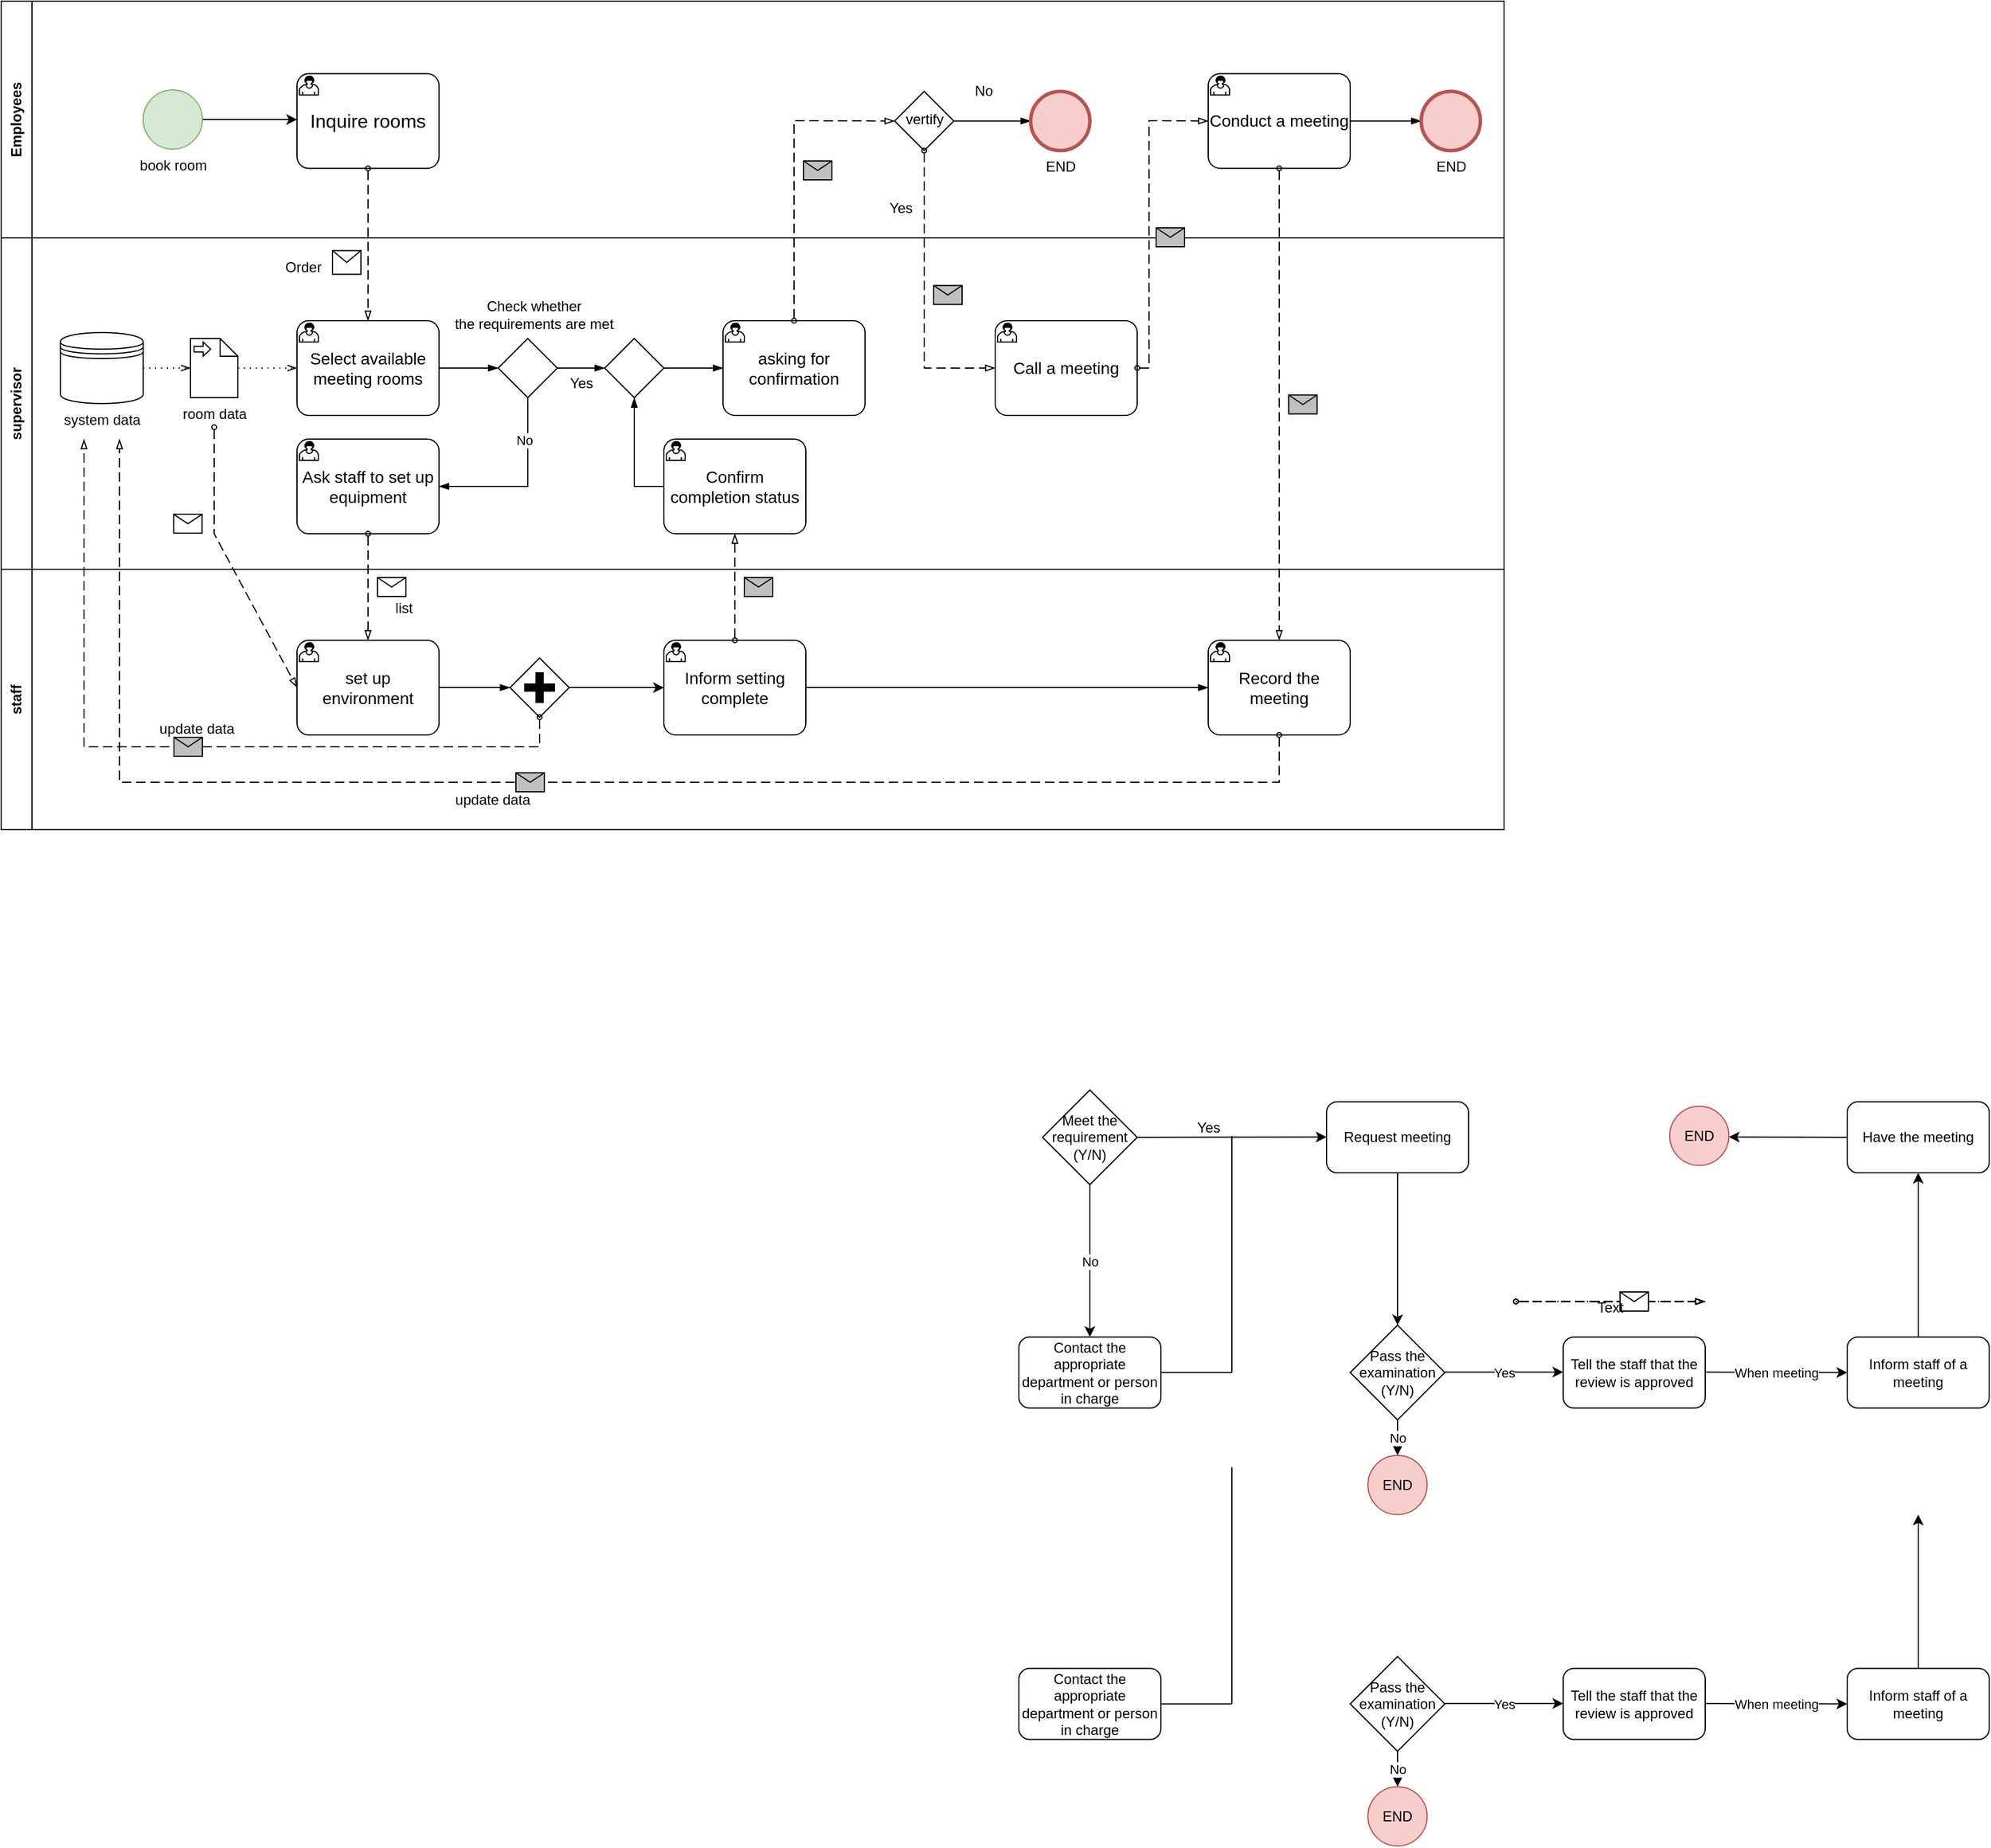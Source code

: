 <mxfile version="21.8.2" type="github">
  <diagram id="prtHgNgQTEPvFCAcTncT" name="Page-1">
    <mxGraphModel dx="978" dy="554" grid="1" gridSize="10" guides="1" tooltips="1" connect="1" arrows="1" fold="1" page="1" pageScale="1" pageWidth="2339" pageHeight="3300" math="0" shadow="0">
      <root>
        <mxCell id="0" />
        <mxCell id="1" parent="0" />
        <mxCell id="iHHh2kqLomGwsNMwZW_o-1" value="Employees" style="swimlane;horizontal=0;whiteSpace=wrap;html=1;startSize=26;" parent="1" vertex="1">
          <mxGeometry x="130" y="230" width="1270" height="200" as="geometry" />
        </mxCell>
        <mxCell id="iHHh2kqLomGwsNMwZW_o-27" value="Meet the requirement&lt;br&gt;(Y/N)" style="rhombus;whiteSpace=wrap;html=1;" parent="iHHh2kqLomGwsNMwZW_o-1" vertex="1">
          <mxGeometry x="880" y="920" width="80" height="80" as="geometry" />
        </mxCell>
        <mxCell id="iHHh2kqLomGwsNMwZW_o-37" value="" style="endArrow=classic;html=1;rounded=0;exitX=1;exitY=0.5;exitDx=0;exitDy=0;" parent="iHHh2kqLomGwsNMwZW_o-1" source="iHHh2kqLomGwsNMwZW_o-27" edge="1">
          <mxGeometry width="50" height="50" relative="1" as="geometry">
            <mxPoint x="970" y="1028.75" as="sourcePoint" />
            <mxPoint x="1120" y="959.75" as="targetPoint" />
          </mxGeometry>
        </mxCell>
        <mxCell id="iHHh2kqLomGwsNMwZW_o-39" value="Yes" style="text;html=1;align=center;verticalAlign=middle;resizable=0;points=[];autosize=1;strokeColor=none;fillColor=none;" parent="iHHh2kqLomGwsNMwZW_o-1" vertex="1">
          <mxGeometry x="1000" y="936.75" width="40" height="30" as="geometry" />
        </mxCell>
        <mxCell id="iHHh2kqLomGwsNMwZW_o-41" value="Request meeting" style="rounded=1;whiteSpace=wrap;html=1;" parent="iHHh2kqLomGwsNMwZW_o-1" vertex="1">
          <mxGeometry x="1120" y="930" width="120" height="60" as="geometry" />
        </mxCell>
        <mxCell id="iHHh2kqLomGwsNMwZW_o-56" value="Have the meeting" style="rounded=1;whiteSpace=wrap;html=1;" parent="iHHh2kqLomGwsNMwZW_o-1" vertex="1">
          <mxGeometry x="1560" y="930" width="120" height="60" as="geometry" />
        </mxCell>
        <mxCell id="iHHh2kqLomGwsNMwZW_o-57" value="" style="endArrow=classic;html=1;rounded=0;exitX=0;exitY=0.5;exitDx=0;exitDy=0;" parent="iHHh2kqLomGwsNMwZW_o-1" source="iHHh2kqLomGwsNMwZW_o-56" edge="1">
          <mxGeometry width="50" height="50" relative="1" as="geometry">
            <mxPoint x="1430" y="983.75" as="sourcePoint" />
            <mxPoint x="1460" y="959.75" as="targetPoint" />
          </mxGeometry>
        </mxCell>
        <mxCell id="iHHh2kqLomGwsNMwZW_o-58" value="END" style="ellipse;whiteSpace=wrap;html=1;aspect=fixed;fillColor=#f8cecc;strokeColor=#b85450;" parent="iHHh2kqLomGwsNMwZW_o-1" vertex="1">
          <mxGeometry x="1410" y="933.75" width="50" height="50" as="geometry" />
        </mxCell>
        <mxCell id="sVX9nH17OSj9SPWdsz3T-3" style="edgeStyle=orthogonalEdgeStyle;rounded=0;orthogonalLoop=1;jettySize=auto;html=1;exitX=1;exitY=0.5;exitDx=0;exitDy=0;entryX=0;entryY=0.5;entryDx=0;entryDy=0;entryPerimeter=0;" parent="iHHh2kqLomGwsNMwZW_o-1" edge="1">
          <mxGeometry relative="1" as="geometry">
            <mxPoint x="167.5" y="100" as="sourcePoint" />
            <mxPoint x="250.0" y="100" as="targetPoint" />
          </mxGeometry>
        </mxCell>
        <mxCell id="sVX9nH17OSj9SPWdsz3T-5" value="&lt;font style=&quot;font-size: 16px;&quot;&gt;Inquire rooms&lt;/font&gt;" style="points=[[0.25,0,0],[0.5,0,0],[0.75,0,0],[1,0.25,0],[1,0.5,0],[1,0.75,0],[0.75,1,0],[0.5,1,0],[0.25,1,0],[0,0.75,0],[0,0.5,0],[0,0.25,0]];shape=mxgraph.bpmn.task;whiteSpace=wrap;rectStyle=rounded;size=10;html=1;container=1;expand=0;collapsible=0;taskMarker=user;" parent="iHHh2kqLomGwsNMwZW_o-1" vertex="1">
          <mxGeometry x="250" y="61.25" width="120" height="80" as="geometry" />
        </mxCell>
        <mxCell id="sVX9nH17OSj9SPWdsz3T-6" value="book room" style="points=[[0.145,0.145,0],[0.5,0,0],[0.855,0.145,0],[1,0.5,0],[0.855,0.855,0],[0.5,1,0],[0.145,0.855,0],[0,0.5,0]];shape=mxgraph.bpmn.event;html=1;verticalLabelPosition=bottom;labelBackgroundColor=#ffffff;verticalAlign=top;align=center;perimeter=ellipsePerimeter;outlineConnect=0;aspect=fixed;outline=standard;symbol=general;fillColor=#d5e8d4;strokeColor=#82b366;" parent="iHHh2kqLomGwsNMwZW_o-1" vertex="1">
          <mxGeometry x="120" y="75" width="50" height="50" as="geometry" />
        </mxCell>
        <mxCell id="fmpbURI2zaXGiWR5w1xF-7" value="" style="points=[[0.25,0.25,0],[0.5,0,0],[0.75,0.25,0],[1,0.5,0],[0.75,0.75,0],[0.5,1,0],[0.25,0.75,0],[0,0.5,0]];shape=mxgraph.bpmn.gateway2;html=1;verticalLabelPosition=bottom;labelBackgroundColor=#ffffff;verticalAlign=top;align=center;perimeter=rhombusPerimeter;outlineConnect=0;outline=none;symbol=none;" vertex="1" parent="iHHh2kqLomGwsNMwZW_o-1">
          <mxGeometry x="755" y="76.25" width="50" height="50" as="geometry" />
        </mxCell>
        <mxCell id="fmpbURI2zaXGiWR5w1xF-8" value="vertify" style="text;html=1;align=center;verticalAlign=middle;resizable=0;points=[];autosize=1;strokeColor=none;fillColor=none;" vertex="1" parent="iHHh2kqLomGwsNMwZW_o-1">
          <mxGeometry x="750" y="85" width="60" height="30" as="geometry" />
        </mxCell>
        <mxCell id="fmpbURI2zaXGiWR5w1xF-9" value="" style="edgeStyle=elbowEdgeStyle;fontSize=12;html=1;endArrow=blockThin;endFill=1;rounded=0;elbow=horizontal;entryX=0;entryY=0.5;entryDx=0;entryDy=0;entryPerimeter=0;exitX=1;exitY=0.5;exitDx=0;exitDy=0;exitPerimeter=0;" edge="1" parent="iHHh2kqLomGwsNMwZW_o-1" source="fmpbURI2zaXGiWR5w1xF-7" target="fmpbURI2zaXGiWR5w1xF-11">
          <mxGeometry width="160" relative="1" as="geometry">
            <mxPoint x="770" y="100.83" as="sourcePoint" />
            <mxPoint x="840" y="100.83" as="targetPoint" />
          </mxGeometry>
        </mxCell>
        <mxCell id="fmpbURI2zaXGiWR5w1xF-10" value="No" style="text;html=1;align=center;verticalAlign=middle;resizable=0;points=[];autosize=1;strokeColor=none;fillColor=none;" vertex="1" parent="iHHh2kqLomGwsNMwZW_o-1">
          <mxGeometry x="810" y="61.25" width="40" height="30" as="geometry" />
        </mxCell>
        <mxCell id="fmpbURI2zaXGiWR5w1xF-11" value="END" style="points=[[0.145,0.145,0],[0.5,0,0],[0.855,0.145,0],[1,0.5,0],[0.855,0.855,0],[0.5,1,0],[0.145,0.855,0],[0,0.5,0]];shape=mxgraph.bpmn.event;html=1;verticalLabelPosition=bottom;labelBackgroundColor=#ffffff;verticalAlign=top;align=center;perimeter=ellipsePerimeter;outlineConnect=0;aspect=fixed;outline=end;symbol=terminate2;fillColor=#f8cecc;strokeColor=#b85450;" vertex="1" parent="iHHh2kqLomGwsNMwZW_o-1">
          <mxGeometry x="870" y="76.25" width="50" height="50" as="geometry" />
        </mxCell>
        <mxCell id="fmpbURI2zaXGiWR5w1xF-16" value="Yes" style="text;html=1;align=center;verticalAlign=middle;resizable=0;points=[];autosize=1;strokeColor=none;fillColor=none;" vertex="1" parent="iHHh2kqLomGwsNMwZW_o-1">
          <mxGeometry x="740" y="160" width="40" height="30" as="geometry" />
        </mxCell>
        <mxCell id="fmpbURI2zaXGiWR5w1xF-38" value="&lt;font style=&quot;font-size: 14px;&quot;&gt;Conduct a meeting&lt;/font&gt;" style="points=[[0.25,0,0],[0.5,0,0],[0.75,0,0],[1,0.25,0],[1,0.5,0],[1,0.75,0],[0.75,1,0],[0.5,1,0],[0.25,1,0],[0,0.75,0],[0,0.5,0],[0,0.25,0]];shape=mxgraph.bpmn.task;whiteSpace=wrap;rectStyle=rounded;size=10;html=1;container=1;expand=0;collapsible=0;taskMarker=user;" vertex="1" parent="iHHh2kqLomGwsNMwZW_o-1">
          <mxGeometry x="1020" y="61.25" width="120" height="80" as="geometry" />
        </mxCell>
        <mxCell id="fmpbURI2zaXGiWR5w1xF-43" value="" style="edgeStyle=elbowEdgeStyle;fontSize=12;html=1;endArrow=blockThin;endFill=1;rounded=0;elbow=horizontal;entryX=0;entryY=0.5;entryDx=0;entryDy=0;entryPerimeter=0;exitX=1;exitY=0.5;exitDx=0;exitDy=0;exitPerimeter=0;" edge="1" parent="iHHh2kqLomGwsNMwZW_o-1" target="fmpbURI2zaXGiWR5w1xF-44" source="fmpbURI2zaXGiWR5w1xF-38">
          <mxGeometry width="160" relative="1" as="geometry">
            <mxPoint x="1150" y="100" as="sourcePoint" />
            <mxPoint x="1210" y="102.08" as="targetPoint" />
          </mxGeometry>
        </mxCell>
        <mxCell id="fmpbURI2zaXGiWR5w1xF-44" value="END" style="points=[[0.145,0.145,0],[0.5,0,0],[0.855,0.145,0],[1,0.5,0],[0.855,0.855,0],[0.5,1,0],[0.145,0.855,0],[0,0.5,0]];shape=mxgraph.bpmn.event;html=1;verticalLabelPosition=bottom;labelBackgroundColor=#ffffff;verticalAlign=top;align=center;perimeter=ellipsePerimeter;outlineConnect=0;aspect=fixed;outline=end;symbol=terminate2;fillColor=#f8cecc;strokeColor=#b85450;" vertex="1" parent="iHHh2kqLomGwsNMwZW_o-1">
          <mxGeometry x="1200" y="76.25" width="50" height="50" as="geometry" />
        </mxCell>
        <mxCell id="iHHh2kqLomGwsNMwZW_o-2" value="supervisor" style="swimlane;horizontal=0;whiteSpace=wrap;html=1;startSize=26;" parent="1" vertex="1">
          <mxGeometry x="130" y="430" width="1270" height="280" as="geometry" />
        </mxCell>
        <mxCell id="iHHh2kqLomGwsNMwZW_o-33" value="Contact the appropriate department or person in charge" style="rounded=1;whiteSpace=wrap;html=1;" parent="iHHh2kqLomGwsNMwZW_o-2" vertex="1">
          <mxGeometry x="860" y="928.75" width="120" height="60" as="geometry" />
        </mxCell>
        <mxCell id="iHHh2kqLomGwsNMwZW_o-35" value="" style="endArrow=none;html=1;rounded=0;exitX=1;exitY=0.5;exitDx=0;exitDy=0;" parent="iHHh2kqLomGwsNMwZW_o-2" source="iHHh2kqLomGwsNMwZW_o-33" edge="1">
          <mxGeometry width="50" height="50" relative="1" as="geometry">
            <mxPoint x="1000" y="948.75" as="sourcePoint" />
            <mxPoint x="1040" y="958.75" as="targetPoint" />
          </mxGeometry>
        </mxCell>
        <mxCell id="iHHh2kqLomGwsNMwZW_o-36" value="" style="endArrow=none;html=1;rounded=0;" parent="iHHh2kqLomGwsNMwZW_o-2" edge="1">
          <mxGeometry width="50" height="50" relative="1" as="geometry">
            <mxPoint x="1040" y="958.75" as="sourcePoint" />
            <mxPoint x="1040" y="758.75" as="targetPoint" />
          </mxGeometry>
        </mxCell>
        <mxCell id="iHHh2kqLomGwsNMwZW_o-42" value="Pass the examination&lt;br&gt;(Y/N)" style="rhombus;whiteSpace=wrap;html=1;" parent="iHHh2kqLomGwsNMwZW_o-2" vertex="1">
          <mxGeometry x="1140" y="918.75" width="80" height="80" as="geometry" />
        </mxCell>
        <mxCell id="iHHh2kqLomGwsNMwZW_o-43" value="END" style="ellipse;whiteSpace=wrap;html=1;aspect=fixed;fillColor=#f8cecc;strokeColor=#b85450;" parent="iHHh2kqLomGwsNMwZW_o-2" vertex="1">
          <mxGeometry x="1155" y="1028.75" width="50" height="50" as="geometry" />
        </mxCell>
        <mxCell id="iHHh2kqLomGwsNMwZW_o-44" value="" style="endArrow=classic;html=1;rounded=0;entryX=0.5;entryY=0;entryDx=0;entryDy=0;" parent="iHHh2kqLomGwsNMwZW_o-2" target="iHHh2kqLomGwsNMwZW_o-43" edge="1">
          <mxGeometry relative="1" as="geometry">
            <mxPoint x="1180" y="998.75" as="sourcePoint" />
            <mxPoint x="1280" y="998.75" as="targetPoint" />
          </mxGeometry>
        </mxCell>
        <mxCell id="iHHh2kqLomGwsNMwZW_o-45" value="No" style="edgeLabel;resizable=0;html=1;align=center;verticalAlign=middle;" parent="iHHh2kqLomGwsNMwZW_o-44" connectable="0" vertex="1">
          <mxGeometry relative="1" as="geometry" />
        </mxCell>
        <mxCell id="iHHh2kqLomGwsNMwZW_o-47" value="" style="endArrow=classic;html=1;rounded=0;" parent="iHHh2kqLomGwsNMwZW_o-2" edge="1">
          <mxGeometry relative="1" as="geometry">
            <mxPoint x="1220" y="958.41" as="sourcePoint" />
            <mxPoint x="1320" y="958.41" as="targetPoint" />
          </mxGeometry>
        </mxCell>
        <mxCell id="iHHh2kqLomGwsNMwZW_o-48" value="Yes" style="edgeLabel;resizable=0;html=1;align=center;verticalAlign=middle;" parent="iHHh2kqLomGwsNMwZW_o-47" connectable="0" vertex="1">
          <mxGeometry relative="1" as="geometry" />
        </mxCell>
        <mxCell id="iHHh2kqLomGwsNMwZW_o-50" value="Tell the staff that the review is approved" style="rounded=1;whiteSpace=wrap;html=1;" parent="iHHh2kqLomGwsNMwZW_o-2" vertex="1">
          <mxGeometry x="1320" y="928.75" width="120" height="60" as="geometry" />
        </mxCell>
        <mxCell id="iHHh2kqLomGwsNMwZW_o-51" value="" style="endArrow=classic;html=1;rounded=0;" parent="iHHh2kqLomGwsNMwZW_o-2" edge="1">
          <mxGeometry relative="1" as="geometry">
            <mxPoint x="1440" y="958.41" as="sourcePoint" />
            <mxPoint x="1560" y="958.75" as="targetPoint" />
          </mxGeometry>
        </mxCell>
        <mxCell id="iHHh2kqLomGwsNMwZW_o-52" value="When meeting" style="edgeLabel;resizable=0;html=1;align=center;verticalAlign=middle;" parent="iHHh2kqLomGwsNMwZW_o-51" connectable="0" vertex="1">
          <mxGeometry relative="1" as="geometry" />
        </mxCell>
        <mxCell id="iHHh2kqLomGwsNMwZW_o-54" value="Inform staff of a meeting" style="rounded=1;whiteSpace=wrap;html=1;" parent="iHHh2kqLomGwsNMwZW_o-2" vertex="1">
          <mxGeometry x="1560" y="928.75" width="120" height="60" as="geometry" />
        </mxCell>
        <mxCell id="iHHh2kqLomGwsNMwZW_o-55" value="" style="endArrow=classic;html=1;rounded=0;entryX=0.5;entryY=1;entryDx=0;entryDy=0;" parent="iHHh2kqLomGwsNMwZW_o-2" target="iHHh2kqLomGwsNMwZW_o-56" edge="1">
          <mxGeometry width="50" height="50" relative="1" as="geometry">
            <mxPoint x="1620" y="928.75" as="sourcePoint" />
            <mxPoint x="1620" y="798.75" as="targetPoint" />
          </mxGeometry>
        </mxCell>
        <mxCell id="sVX9nH17OSj9SPWdsz3T-4" value="&lt;font style=&quot;font-size: 14px;&quot;&gt;Select available meeting rooms&lt;/font&gt;" style="points=[[0.25,0,0],[0.5,0,0],[0.75,0,0],[1,0.25,0],[1,0.5,0],[1,0.75,0],[0.75,1,0],[0.5,1,0],[0.25,1,0],[0,0.75,0],[0,0.5,0],[0,0.25,0]];shape=mxgraph.bpmn.task;whiteSpace=wrap;rectStyle=rounded;size=10;html=1;container=1;expand=0;collapsible=0;taskMarker=user;" parent="iHHh2kqLomGwsNMwZW_o-2" vertex="1">
          <mxGeometry x="250" y="70" width="120" height="80" as="geometry" />
        </mxCell>
        <mxCell id="sVX9nH17OSj9SPWdsz3T-22" value="Order" style="text;html=1;align=center;verticalAlign=middle;resizable=0;points=[];autosize=1;strokeColor=none;fillColor=none;" parent="iHHh2kqLomGwsNMwZW_o-2" vertex="1">
          <mxGeometry x="230" y="10" width="50" height="30" as="geometry" />
        </mxCell>
        <mxCell id="sVX9nH17OSj9SPWdsz3T-23" value="system data" style="shape=datastore;html=1;labelPosition=center;verticalLabelPosition=bottom;align=center;verticalAlign=top;" parent="iHHh2kqLomGwsNMwZW_o-2" vertex="1">
          <mxGeometry x="50" y="80" width="70" height="60" as="geometry" />
        </mxCell>
        <mxCell id="sVX9nH17OSj9SPWdsz3T-29" value="" style="edgeStyle=elbowEdgeStyle;fontSize=12;html=1;endFill=0;startFill=0;endSize=6;startSize=6;dashed=1;dashPattern=1 4;endArrow=openThin;startArrow=none;rounded=0;exitX=1;exitY=0.5;exitDx=0;exitDy=0;entryX=0;entryY=0.5;entryDx=0;entryDy=0;entryPerimeter=0;" parent="iHHh2kqLomGwsNMwZW_o-2" source="sVX9nH17OSj9SPWdsz3T-30" target="sVX9nH17OSj9SPWdsz3T-4" edge="1">
          <mxGeometry width="160" relative="1" as="geometry">
            <mxPoint x="130" y="190" as="sourcePoint" />
            <mxPoint x="290" y="190" as="targetPoint" />
          </mxGeometry>
        </mxCell>
        <mxCell id="sVX9nH17OSj9SPWdsz3T-31" value="" style="edgeStyle=elbowEdgeStyle;fontSize=12;html=1;endFill=0;startFill=0;endSize=6;startSize=6;dashed=1;dashPattern=1 4;endArrow=openThin;startArrow=none;rounded=0;exitX=1;exitY=0.5;exitDx=0;exitDy=0;entryX=0;entryY=0.5;entryDx=0;entryDy=0;entryPerimeter=0;" parent="iHHh2kqLomGwsNMwZW_o-2" source="sVX9nH17OSj9SPWdsz3T-23" target="sVX9nH17OSj9SPWdsz3T-30" edge="1">
          <mxGeometry width="160" relative="1" as="geometry">
            <mxPoint x="520" y="640" as="sourcePoint" />
            <mxPoint x="650" y="640" as="targetPoint" />
          </mxGeometry>
        </mxCell>
        <mxCell id="sVX9nH17OSj9SPWdsz3T-30" value="room data" style="shape=mxgraph.bpmn.data;labelPosition=center;verticalLabelPosition=bottom;align=center;verticalAlign=top;size=15;html=1;bpmnTransferType=input;" parent="iHHh2kqLomGwsNMwZW_o-2" vertex="1">
          <mxGeometry x="160" y="85" width="40" height="50" as="geometry" />
        </mxCell>
        <mxCell id="sVX9nH17OSj9SPWdsz3T-56" value="" style="edgeStyle=elbowEdgeStyle;fontSize=12;html=1;endArrow=blockThin;endFill=1;rounded=0;exitX=1;exitY=0.5;exitDx=0;exitDy=0;exitPerimeter=0;entryX=0;entryY=0.5;entryDx=0;entryDy=0;entryPerimeter=0;" parent="iHHh2kqLomGwsNMwZW_o-2" source="sVX9nH17OSj9SPWdsz3T-4" target="sVX9nH17OSj9SPWdsz3T-59" edge="1">
          <mxGeometry width="160" relative="1" as="geometry">
            <mxPoint x="420" y="109.58" as="sourcePoint" />
            <mxPoint x="470" y="110" as="targetPoint" />
          </mxGeometry>
        </mxCell>
        <mxCell id="sVX9nH17OSj9SPWdsz3T-59" value="" style="points=[[0.25,0.25,0],[0.5,0,0],[0.75,0.25,0],[1,0.5,0],[0.75,0.75,0],[0.5,1,0],[0.25,0.75,0],[0,0.5,0]];shape=mxgraph.bpmn.gateway2;html=1;verticalLabelPosition=bottom;labelBackgroundColor=#ffffff;verticalAlign=top;align=center;perimeter=rhombusPerimeter;outlineConnect=0;outline=none;symbol=none;" parent="iHHh2kqLomGwsNMwZW_o-2" vertex="1">
          <mxGeometry x="420" y="85" width="50" height="50" as="geometry" />
        </mxCell>
        <mxCell id="sVX9nH17OSj9SPWdsz3T-61" value="" style="edgeStyle=elbowEdgeStyle;fontSize=12;html=1;endArrow=blockThin;endFill=1;rounded=0;exitX=0.5;exitY=1;exitDx=0;exitDy=0;exitPerimeter=0;entryX=1;entryY=0.5;entryDx=0;entryDy=0;entryPerimeter=0;" parent="iHHh2kqLomGwsNMwZW_o-2" source="sVX9nH17OSj9SPWdsz3T-59" target="sVX9nH17OSj9SPWdsz3T-62" edge="1">
          <mxGeometry width="160" relative="1" as="geometry">
            <mxPoint x="460" y="140" as="sourcePoint" />
            <mxPoint x="380" y="230" as="targetPoint" />
            <Array as="points">
              <mxPoint x="445" y="240" />
            </Array>
          </mxGeometry>
        </mxCell>
        <mxCell id="sVX9nH17OSj9SPWdsz3T-63" value="No" style="edgeLabel;html=1;align=center;verticalAlign=middle;resizable=0;points=[];" parent="sVX9nH17OSj9SPWdsz3T-61" vertex="1" connectable="0">
          <mxGeometry x="-0.52" y="-3" relative="1" as="geometry">
            <mxPoint as="offset" />
          </mxGeometry>
        </mxCell>
        <mxCell id="sVX9nH17OSj9SPWdsz3T-62" value="&lt;font style=&quot;font-size: 14px;&quot;&gt;Ask staff to set up equipment&lt;/font&gt;" style="points=[[0.25,0,0],[0.5,0,0],[0.75,0,0],[1,0.25,0],[1,0.5,0],[1,0.75,0],[0.75,1,0],[0.5,1,0],[0.25,1,0],[0,0.75,0],[0,0.5,0],[0,0.25,0]];shape=mxgraph.bpmn.task;whiteSpace=wrap;rectStyle=rounded;size=10;html=1;container=1;expand=0;collapsible=0;taskMarker=user;" parent="iHHh2kqLomGwsNMwZW_o-2" vertex="1">
          <mxGeometry x="250" y="170" width="120" height="80" as="geometry" />
        </mxCell>
        <mxCell id="sVX9nH17OSj9SPWdsz3T-64" value="Check whether &lt;br&gt;the requirements are met" style="text;html=1;align=center;verticalAlign=middle;resizable=0;points=[];autosize=1;strokeColor=none;fillColor=none;" parent="iHHh2kqLomGwsNMwZW_o-2" vertex="1">
          <mxGeometry x="370" y="45" width="160" height="40" as="geometry" />
        </mxCell>
        <mxCell id="sVX9nH17OSj9SPWdsz3T-69" value="" style="edgeStyle=elbowEdgeStyle;fontSize=12;html=1;endArrow=blockThin;endFill=1;rounded=0;exitX=1;exitY=0.5;exitDx=0;exitDy=0;exitPerimeter=0;entryX=0;entryY=0.5;entryDx=0;entryDy=0;entryPerimeter=0;elbow=vertical;" parent="iHHh2kqLomGwsNMwZW_o-2" source="sVX9nH17OSj9SPWdsz3T-59" edge="1">
          <mxGeometry width="160" relative="1" as="geometry">
            <mxPoint x="500" y="170" as="sourcePoint" />
            <mxPoint x="510" y="110" as="targetPoint" />
          </mxGeometry>
        </mxCell>
        <mxCell id="sVX9nH17OSj9SPWdsz3T-70" value="&lt;font style=&quot;font-size: 14px;&quot;&gt;asking for confirmation&lt;/font&gt;" style="points=[[0.25,0,0],[0.5,0,0],[0.75,0,0],[1,0.25,0],[1,0.5,0],[1,0.75,0],[0.75,1,0],[0.5,1,0],[0.25,1,0],[0,0.75,0],[0,0.5,0],[0,0.25,0]];shape=mxgraph.bpmn.task;whiteSpace=wrap;rectStyle=rounded;size=10;html=1;container=1;expand=0;collapsible=0;taskMarker=user;" parent="iHHh2kqLomGwsNMwZW_o-2" vertex="1">
          <mxGeometry x="610" y="70" width="120" height="80" as="geometry" />
        </mxCell>
        <mxCell id="fmpbURI2zaXGiWR5w1xF-15" value="&lt;font style=&quot;font-size: 14px;&quot;&gt;Call a meeting&lt;/font&gt;" style="points=[[0.25,0,0],[0.5,0,0],[0.75,0,0],[1,0.25,0],[1,0.5,0],[1,0.75,0],[0.75,1,0],[0.5,1,0],[0.25,1,0],[0,0.75,0],[0,0.5,0],[0,0.25,0]];shape=mxgraph.bpmn.task;whiteSpace=wrap;rectStyle=rounded;size=10;html=1;container=1;expand=0;collapsible=0;taskMarker=user;" vertex="1" parent="iHHh2kqLomGwsNMwZW_o-2">
          <mxGeometry x="840" y="70" width="120" height="80" as="geometry" />
        </mxCell>
        <mxCell id="fmpbURI2zaXGiWR5w1xF-22" value="&lt;font style=&quot;font-size: 14px;&quot;&gt;Confirm completion status&lt;/font&gt;" style="points=[[0.25,0,0],[0.5,0,0],[0.75,0,0],[1,0.25,0],[1,0.5,0],[1,0.75,0],[0.75,1,0],[0.5,1,0],[0.25,1,0],[0,0.75,0],[0,0.5,0],[0,0.25,0]];shape=mxgraph.bpmn.task;whiteSpace=wrap;rectStyle=rounded;size=10;html=1;container=1;expand=0;collapsible=0;taskMarker=user;" vertex="1" parent="iHHh2kqLomGwsNMwZW_o-2">
          <mxGeometry x="560" y="170" width="120" height="80" as="geometry" />
        </mxCell>
        <mxCell id="fmpbURI2zaXGiWR5w1xF-48" value="" style="edgeStyle=elbowEdgeStyle;fontSize=12;html=1;endArrow=blockThin;endFill=1;rounded=0;exitX=0;exitY=0.5;exitDx=0;exitDy=0;exitPerimeter=0;entryX=0.5;entryY=1;entryDx=0;entryDy=0;entryPerimeter=0;" edge="1" parent="iHHh2kqLomGwsNMwZW_o-2" source="fmpbURI2zaXGiWR5w1xF-22">
          <mxGeometry width="160" relative="1" as="geometry">
            <mxPoint x="410" y="160" as="sourcePoint" />
            <mxPoint x="535" y="135" as="targetPoint" />
            <Array as="points">
              <mxPoint x="535" y="200" />
            </Array>
          </mxGeometry>
        </mxCell>
        <mxCell id="fmpbURI2zaXGiWR5w1xF-49" value="" style="edgeStyle=elbowEdgeStyle;fontSize=12;html=1;endArrow=blockThin;endFill=1;rounded=0;entryX=0;entryY=0.5;entryDx=0;entryDy=0;entryPerimeter=0;" edge="1" parent="iHHh2kqLomGwsNMwZW_o-2" target="sVX9nH17OSj9SPWdsz3T-70">
          <mxGeometry width="160" relative="1" as="geometry">
            <mxPoint x="560" y="110" as="sourcePoint" />
            <mxPoint x="570" y="160" as="targetPoint" />
          </mxGeometry>
        </mxCell>
        <mxCell id="fmpbURI2zaXGiWR5w1xF-70" value="" style="points=[[0.25,0.25,0],[0.5,0,0],[0.75,0.25,0],[1,0.5,0],[0.75,0.75,0],[0.5,1,0],[0.25,0.75,0],[0,0.5,0]];shape=mxgraph.bpmn.gateway2;html=1;verticalLabelPosition=bottom;labelBackgroundColor=#ffffff;verticalAlign=top;align=center;perimeter=rhombusPerimeter;outlineConnect=0;outline=none;symbol=none;" vertex="1" parent="iHHh2kqLomGwsNMwZW_o-2">
          <mxGeometry x="510" y="85" width="50" height="50" as="geometry" />
        </mxCell>
        <mxCell id="iHHh2kqLomGwsNMwZW_o-31" value="" style="endArrow=classic;html=1;rounded=0;exitX=0.5;exitY=1;exitDx=0;exitDy=0;entryX=0.5;entryY=0;entryDx=0;entryDy=0;" parent="1" source="iHHh2kqLomGwsNMwZW_o-27" target="iHHh2kqLomGwsNMwZW_o-33" edge="1">
          <mxGeometry relative="1" as="geometry">
            <mxPoint x="1280" y="1378.75" as="sourcePoint" />
            <mxPoint x="1311" y="1457.75" as="targetPoint" />
          </mxGeometry>
        </mxCell>
        <mxCell id="iHHh2kqLomGwsNMwZW_o-32" value="No" style="edgeLabel;resizable=0;html=1;align=center;verticalAlign=middle;" parent="iHHh2kqLomGwsNMwZW_o-31" connectable="0" vertex="1">
          <mxGeometry relative="1" as="geometry" />
        </mxCell>
        <mxCell id="iHHh2kqLomGwsNMwZW_o-46" value="" style="endArrow=classic;html=1;rounded=0;exitX=0.5;exitY=1;exitDx=0;exitDy=0;entryX=0.5;entryY=0;entryDx=0;entryDy=0;" parent="1" source="iHHh2kqLomGwsNMwZW_o-41" target="iHHh2kqLomGwsNMwZW_o-42" edge="1">
          <mxGeometry width="50" height="50" relative="1" as="geometry">
            <mxPoint x="1600" y="1370" as="sourcePoint" />
            <mxPoint x="1650" y="1320" as="targetPoint" />
          </mxGeometry>
        </mxCell>
        <mxCell id="sVX9nH17OSj9SPWdsz3T-8" value="" style="edgeStyle=elbowEdgeStyle;fontSize=12;html=1;endFill=0;startFill=0;endSize=6;startSize=6;dashed=1;dashPattern=1 4;endArrow=openThin;startArrow=none;rounded=0;" parent="1" edge="1">
          <mxGeometry width="160" relative="1" as="geometry">
            <mxPoint x="1410" y="1328.75" as="sourcePoint" />
            <mxPoint x="1570" y="1328.75" as="targetPoint" />
          </mxGeometry>
        </mxCell>
        <mxCell id="sVX9nH17OSj9SPWdsz3T-10" value="" style="edgeStyle=elbowEdgeStyle;fontSize=12;html=1;endFill=0;startFill=0;endSize=6;startSize=6;dashed=1;dashPattern=1 4;endArrow=openThin;startArrow=none;rounded=0;" parent="1" edge="1">
          <mxGeometry width="160" relative="1" as="geometry">
            <mxPoint x="1410" y="1328.75" as="sourcePoint" />
            <mxPoint x="1570" y="1328.75" as="targetPoint" />
          </mxGeometry>
        </mxCell>
        <mxCell id="sVX9nH17OSj9SPWdsz3T-12" value="" style="endArrow=blockThin;html=1;labelPosition=left;verticalLabelPosition=middle;align=right;verticalAlign=middle;dashed=1;dashPattern=8 4;endFill=0;startArrow=oval;startFill=0;endSize=6;startSize=4;rounded=0;" parent="1" edge="1">
          <mxGeometry relative="1" as="geometry">
            <mxPoint x="1410" y="1328.75" as="sourcePoint" />
            <mxPoint x="1570" y="1328.75" as="targetPoint" />
          </mxGeometry>
        </mxCell>
        <mxCell id="sVX9nH17OSj9SPWdsz3T-13" value="" style="shape=message;html=1;outlineConnect=0;labelPosition=left;verticalLabelPosition=middle;align=right;verticalAlign=middle;spacingRight=5;labelBackgroundColor=#ffffff;" parent="sVX9nH17OSj9SPWdsz3T-12" vertex="1">
          <mxGeometry width="24" height="16" relative="1" as="geometry">
            <mxPoint x="8" y="-8" as="offset" />
          </mxGeometry>
        </mxCell>
        <mxCell id="sVX9nH17OSj9SPWdsz3T-15" value="" style="endArrow=blockThin;html=1;labelPosition=left;verticalLabelPosition=middle;align=right;verticalAlign=middle;dashed=1;dashPattern=8 4;endFill=0;startArrow=oval;startFill=0;endSize=6;startSize=4;rounded=0;" parent="1" edge="1">
          <mxGeometry relative="1" as="geometry">
            <mxPoint x="1410" y="1328.75" as="sourcePoint" />
            <mxPoint x="1570" y="1328.75" as="targetPoint" />
          </mxGeometry>
        </mxCell>
        <mxCell id="sVX9nH17OSj9SPWdsz3T-16" value="" style="shape=message;html=1;outlineConnect=0;labelPosition=left;verticalLabelPosition=middle;align=right;verticalAlign=middle;spacingRight=5;labelBackgroundColor=#ffffff;" parent="sVX9nH17OSj9SPWdsz3T-15" vertex="1">
          <mxGeometry width="24" height="16" relative="1" as="geometry">
            <mxPoint x="8" y="-8" as="offset" />
          </mxGeometry>
        </mxCell>
        <mxCell id="sVX9nH17OSj9SPWdsz3T-17" value="" style="endArrow=blockThin;html=1;labelPosition=left;verticalLabelPosition=middle;align=right;verticalAlign=middle;dashed=1;dashPattern=8 4;endFill=0;startArrow=oval;startFill=0;endSize=6;startSize=4;rounded=0;exitX=0.5;exitY=1;exitDx=0;exitDy=0;exitPerimeter=0;entryX=0.5;entryY=0;entryDx=0;entryDy=0;entryPerimeter=0;" parent="1" source="sVX9nH17OSj9SPWdsz3T-5" target="sVX9nH17OSj9SPWdsz3T-4" edge="1">
          <mxGeometry relative="1" as="geometry">
            <mxPoint x="430" y="390" as="sourcePoint" />
            <mxPoint x="590" y="390" as="targetPoint" />
          </mxGeometry>
        </mxCell>
        <mxCell id="sVX9nH17OSj9SPWdsz3T-18" value="" style="shape=message;html=1;outlineConnect=0;labelPosition=left;verticalLabelPosition=middle;align=right;verticalAlign=middle;spacingRight=5;labelBackgroundColor=#ffffff;" parent="sVX9nH17OSj9SPWdsz3T-17" vertex="1">
          <mxGeometry width="24" height="20" relative="1" as="geometry">
            <mxPoint x="-30" y="5" as="offset" />
          </mxGeometry>
        </mxCell>
        <mxCell id="sVX9nH17OSj9SPWdsz3T-19" style="edgeStyle=orthogonalEdgeStyle;rounded=0;orthogonalLoop=1;jettySize=auto;html=1;exitX=0.5;exitY=1;exitDx=0;exitDy=0;" parent="sVX9nH17OSj9SPWdsz3T-17" source="sVX9nH17OSj9SPWdsz3T-18" target="sVX9nH17OSj9SPWdsz3T-18" edge="1">
          <mxGeometry relative="1" as="geometry" />
        </mxCell>
        <mxCell id="sVX9nH17OSj9SPWdsz3T-21" value="Text" style="text;html=1;strokeColor=none;fillColor=none;align=center;verticalAlign=middle;whiteSpace=wrap;rounded=0;" parent="1" vertex="1">
          <mxGeometry x="1460" y="1318.75" width="60" height="30" as="geometry" />
        </mxCell>
        <mxCell id="sVX9nH17OSj9SPWdsz3T-34" value="staff" style="swimlane;horizontal=0;whiteSpace=wrap;html=1;startSize=26;" parent="1" vertex="1">
          <mxGeometry x="130" y="710" width="1270" height="220" as="geometry" />
        </mxCell>
        <mxCell id="sVX9nH17OSj9SPWdsz3T-35" value="Contact the appropriate department or person in charge" style="rounded=1;whiteSpace=wrap;html=1;" parent="sVX9nH17OSj9SPWdsz3T-34" vertex="1">
          <mxGeometry x="860" y="928.75" width="120" height="60" as="geometry" />
        </mxCell>
        <mxCell id="sVX9nH17OSj9SPWdsz3T-36" value="" style="endArrow=none;html=1;rounded=0;exitX=1;exitY=0.5;exitDx=0;exitDy=0;" parent="sVX9nH17OSj9SPWdsz3T-34" source="sVX9nH17OSj9SPWdsz3T-35" edge="1">
          <mxGeometry width="50" height="50" relative="1" as="geometry">
            <mxPoint x="1000" y="948.75" as="sourcePoint" />
            <mxPoint x="1040" y="958.75" as="targetPoint" />
          </mxGeometry>
        </mxCell>
        <mxCell id="sVX9nH17OSj9SPWdsz3T-37" value="" style="endArrow=none;html=1;rounded=0;" parent="sVX9nH17OSj9SPWdsz3T-34" edge="1">
          <mxGeometry width="50" height="50" relative="1" as="geometry">
            <mxPoint x="1040" y="958.75" as="sourcePoint" />
            <mxPoint x="1040" y="758.75" as="targetPoint" />
          </mxGeometry>
        </mxCell>
        <mxCell id="sVX9nH17OSj9SPWdsz3T-38" value="Pass the examination&lt;br&gt;(Y/N)" style="rhombus;whiteSpace=wrap;html=1;" parent="sVX9nH17OSj9SPWdsz3T-34" vertex="1">
          <mxGeometry x="1140" y="918.75" width="80" height="80" as="geometry" />
        </mxCell>
        <mxCell id="sVX9nH17OSj9SPWdsz3T-39" value="END" style="ellipse;whiteSpace=wrap;html=1;aspect=fixed;fillColor=#f8cecc;strokeColor=#b85450;" parent="sVX9nH17OSj9SPWdsz3T-34" vertex="1">
          <mxGeometry x="1155" y="1028.75" width="50" height="50" as="geometry" />
        </mxCell>
        <mxCell id="sVX9nH17OSj9SPWdsz3T-40" value="" style="endArrow=classic;html=1;rounded=0;entryX=0.5;entryY=0;entryDx=0;entryDy=0;" parent="sVX9nH17OSj9SPWdsz3T-34" target="sVX9nH17OSj9SPWdsz3T-39" edge="1">
          <mxGeometry relative="1" as="geometry">
            <mxPoint x="1180" y="998.75" as="sourcePoint" />
            <mxPoint x="1280" y="998.75" as="targetPoint" />
          </mxGeometry>
        </mxCell>
        <mxCell id="sVX9nH17OSj9SPWdsz3T-41" value="No" style="edgeLabel;resizable=0;html=1;align=center;verticalAlign=middle;" parent="sVX9nH17OSj9SPWdsz3T-40" connectable="0" vertex="1">
          <mxGeometry relative="1" as="geometry" />
        </mxCell>
        <mxCell id="sVX9nH17OSj9SPWdsz3T-42" value="" style="endArrow=classic;html=1;rounded=0;" parent="sVX9nH17OSj9SPWdsz3T-34" edge="1">
          <mxGeometry relative="1" as="geometry">
            <mxPoint x="1220" y="958.41" as="sourcePoint" />
            <mxPoint x="1320" y="958.41" as="targetPoint" />
          </mxGeometry>
        </mxCell>
        <mxCell id="sVX9nH17OSj9SPWdsz3T-43" value="Yes" style="edgeLabel;resizable=0;html=1;align=center;verticalAlign=middle;" parent="sVX9nH17OSj9SPWdsz3T-42" connectable="0" vertex="1">
          <mxGeometry relative="1" as="geometry" />
        </mxCell>
        <mxCell id="sVX9nH17OSj9SPWdsz3T-44" value="Tell the staff that the review is approved" style="rounded=1;whiteSpace=wrap;html=1;" parent="sVX9nH17OSj9SPWdsz3T-34" vertex="1">
          <mxGeometry x="1320" y="928.75" width="120" height="60" as="geometry" />
        </mxCell>
        <mxCell id="sVX9nH17OSj9SPWdsz3T-45" value="" style="endArrow=classic;html=1;rounded=0;" parent="sVX9nH17OSj9SPWdsz3T-34" edge="1">
          <mxGeometry relative="1" as="geometry">
            <mxPoint x="1440" y="958.41" as="sourcePoint" />
            <mxPoint x="1560" y="958.75" as="targetPoint" />
          </mxGeometry>
        </mxCell>
        <mxCell id="sVX9nH17OSj9SPWdsz3T-46" value="When meeting" style="edgeLabel;resizable=0;html=1;align=center;verticalAlign=middle;" parent="sVX9nH17OSj9SPWdsz3T-45" connectable="0" vertex="1">
          <mxGeometry relative="1" as="geometry" />
        </mxCell>
        <mxCell id="sVX9nH17OSj9SPWdsz3T-47" value="Inform staff of a meeting" style="rounded=1;whiteSpace=wrap;html=1;" parent="sVX9nH17OSj9SPWdsz3T-34" vertex="1">
          <mxGeometry x="1560" y="928.75" width="120" height="60" as="geometry" />
        </mxCell>
        <mxCell id="sVX9nH17OSj9SPWdsz3T-48" value="" style="endArrow=classic;html=1;rounded=0;entryX=0.5;entryY=1;entryDx=0;entryDy=0;" parent="sVX9nH17OSj9SPWdsz3T-34" edge="1">
          <mxGeometry width="50" height="50" relative="1" as="geometry">
            <mxPoint x="1620" y="928.75" as="sourcePoint" />
            <mxPoint x="1620" y="798.75" as="targetPoint" />
          </mxGeometry>
        </mxCell>
        <mxCell id="sVX9nH17OSj9SPWdsz3T-67" value="&lt;font style=&quot;font-size: 14px;&quot;&gt;set up environment&lt;/font&gt;" style="points=[[0.25,0,0],[0.5,0,0],[0.75,0,0],[1,0.25,0],[1,0.5,0],[1,0.75,0],[0.75,1,0],[0.5,1,0],[0.25,1,0],[0,0.75,0],[0,0.5,0],[0,0.25,0]];shape=mxgraph.bpmn.task;whiteSpace=wrap;rectStyle=rounded;size=10;html=1;container=1;expand=0;collapsible=0;taskMarker=user;" parent="sVX9nH17OSj9SPWdsz3T-34" vertex="1">
          <mxGeometry x="250" y="60" width="120" height="80" as="geometry" />
        </mxCell>
        <mxCell id="sVX9nH17OSj9SPWdsz3T-78" value="" style="points=[[0.25,0.25,0],[0.5,0,0],[0.75,0.25,0],[1,0.5,0],[0.75,0.75,0],[0.5,1,0],[0.25,0.75,0],[0,0.5,0]];shape=mxgraph.bpmn.gateway2;html=1;verticalLabelPosition=bottom;labelBackgroundColor=#ffffff;verticalAlign=top;align=center;perimeter=rhombusPerimeter;outlineConnect=0;outline=none;symbol=none;gwType=parallel;" parent="sVX9nH17OSj9SPWdsz3T-34" vertex="1">
          <mxGeometry x="430" y="75" width="50" height="50" as="geometry" />
        </mxCell>
        <mxCell id="sVX9nH17OSj9SPWdsz3T-79" value="" style="endArrow=blockThin;html=1;labelPosition=left;verticalLabelPosition=middle;align=right;verticalAlign=middle;dashed=1;dashPattern=8 4;endFill=0;startArrow=oval;startFill=0;endSize=6;startSize=4;rounded=0;exitX=0.5;exitY=1;exitDx=0;exitDy=0;exitPerimeter=0;" parent="sVX9nH17OSj9SPWdsz3T-34" source="sVX9nH17OSj9SPWdsz3T-78" edge="1">
          <mxGeometry relative="1" as="geometry">
            <mxPoint x="480" y="99.58" as="sourcePoint" />
            <mxPoint x="70" y="-110" as="targetPoint" />
            <Array as="points">
              <mxPoint x="455" y="150" />
              <mxPoint x="70" y="150" />
            </Array>
          </mxGeometry>
        </mxCell>
        <mxCell id="sVX9nH17OSj9SPWdsz3T-80" value="" style="shape=message;html=1;outlineConnect=0;labelPosition=left;verticalLabelPosition=middle;align=right;verticalAlign=middle;spacingRight=5;labelBackgroundColor=#ffffff;fillColor=#C0C0C0;" parent="sVX9nH17OSj9SPWdsz3T-79" vertex="1">
          <mxGeometry width="24" height="16" relative="1" as="geometry">
            <mxPoint x="1" y="-8" as="offset" />
          </mxGeometry>
        </mxCell>
        <mxCell id="fmpbURI2zaXGiWR5w1xF-1" value="update data" style="text;html=1;align=center;verticalAlign=middle;resizable=0;points=[];autosize=1;strokeColor=none;fillColor=none;" vertex="1" parent="sVX9nH17OSj9SPWdsz3T-34">
          <mxGeometry x="120" y="120" width="90" height="30" as="geometry" />
        </mxCell>
        <mxCell id="fmpbURI2zaXGiWR5w1xF-3" value="" style="edgeStyle=elbowEdgeStyle;fontSize=12;html=1;endArrow=blockThin;endFill=1;rounded=0;exitX=1;exitY=0.5;exitDx=0;exitDy=0;exitPerimeter=0;entryX=0;entryY=0.5;entryDx=0;entryDy=0;entryPerimeter=0;" edge="1" parent="sVX9nH17OSj9SPWdsz3T-34" source="sVX9nH17OSj9SPWdsz3T-67" target="sVX9nH17OSj9SPWdsz3T-78">
          <mxGeometry width="160" relative="1" as="geometry">
            <mxPoint x="380" y="40" as="sourcePoint" />
            <mxPoint x="430" y="40" as="targetPoint" />
          </mxGeometry>
        </mxCell>
        <mxCell id="fmpbURI2zaXGiWR5w1xF-18" value="&lt;font style=&quot;font-size: 14px;&quot;&gt;Inform setting complete&lt;/font&gt;" style="points=[[0.25,0,0],[0.5,0,0],[0.75,0,0],[1,0.25,0],[1,0.5,0],[1,0.75,0],[0.75,1,0],[0.5,1,0],[0.25,1,0],[0,0.75,0],[0,0.5,0],[0,0.25,0]];shape=mxgraph.bpmn.task;whiteSpace=wrap;rectStyle=rounded;size=10;html=1;container=1;expand=0;collapsible=0;taskMarker=user;" vertex="1" parent="sVX9nH17OSj9SPWdsz3T-34">
          <mxGeometry x="560" y="60" width="120" height="80" as="geometry" />
        </mxCell>
        <mxCell id="fmpbURI2zaXGiWR5w1xF-21" style="edgeStyle=orthogonalEdgeStyle;rounded=0;orthogonalLoop=1;jettySize=auto;html=1;exitX=1;exitY=0.5;exitDx=0;exitDy=0;exitPerimeter=0;entryX=0;entryY=0.5;entryDx=0;entryDy=0;entryPerimeter=0;" edge="1" parent="sVX9nH17OSj9SPWdsz3T-34" source="sVX9nH17OSj9SPWdsz3T-78" target="fmpbURI2zaXGiWR5w1xF-18">
          <mxGeometry relative="1" as="geometry" />
        </mxCell>
        <mxCell id="fmpbURI2zaXGiWR5w1xF-28" value="&lt;font style=&quot;font-size: 14px;&quot;&gt;Record the meeting&lt;/font&gt;" style="points=[[0.25,0,0],[0.5,0,0],[0.75,0,0],[1,0.25,0],[1,0.5,0],[1,0.75,0],[0.75,1,0],[0.5,1,0],[0.25,1,0],[0,0.75,0],[0,0.5,0],[0,0.25,0]];shape=mxgraph.bpmn.task;whiteSpace=wrap;rectStyle=rounded;size=10;html=1;container=1;expand=0;collapsible=0;taskMarker=user;" vertex="1" parent="sVX9nH17OSj9SPWdsz3T-34">
          <mxGeometry x="1020" y="60" width="120" height="80" as="geometry" />
        </mxCell>
        <mxCell id="fmpbURI2zaXGiWR5w1xF-27" value="" style="edgeStyle=elbowEdgeStyle;fontSize=12;html=1;endArrow=blockThin;endFill=1;rounded=0;exitX=1;exitY=0.5;exitDx=0;exitDy=0;exitPerimeter=0;entryX=0;entryY=0.5;entryDx=0;entryDy=0;entryPerimeter=0;" edge="1" parent="sVX9nH17OSj9SPWdsz3T-34" source="fmpbURI2zaXGiWR5w1xF-18" target="fmpbURI2zaXGiWR5w1xF-28">
          <mxGeometry width="160" relative="1" as="geometry">
            <mxPoint x="410" y="-120" as="sourcePoint" />
            <mxPoint x="960" y="100" as="targetPoint" />
          </mxGeometry>
        </mxCell>
        <mxCell id="fmpbURI2zaXGiWR5w1xF-31" value="update data" style="text;html=1;align=center;verticalAlign=middle;resizable=0;points=[];autosize=1;strokeColor=none;fillColor=none;" vertex="1" parent="sVX9nH17OSj9SPWdsz3T-34">
          <mxGeometry x="370" y="180" width="90" height="30" as="geometry" />
        </mxCell>
        <mxCell id="sVX9nH17OSj9SPWdsz3T-65" value="" style="endArrow=blockThin;html=1;labelPosition=left;verticalLabelPosition=middle;align=right;verticalAlign=middle;dashed=1;dashPattern=8 4;endFill=0;startArrow=oval;startFill=0;endSize=6;startSize=4;rounded=0;exitX=0.5;exitY=1;exitDx=0;exitDy=0;exitPerimeter=0;entryX=0.5;entryY=0;entryDx=0;entryDy=0;entryPerimeter=0;" parent="1" source="sVX9nH17OSj9SPWdsz3T-62" target="sVX9nH17OSj9SPWdsz3T-67" edge="1">
          <mxGeometry relative="1" as="geometry">
            <mxPoint x="570" y="660" as="sourcePoint" />
            <mxPoint x="500" y="750" as="targetPoint" />
          </mxGeometry>
        </mxCell>
        <mxCell id="sVX9nH17OSj9SPWdsz3T-66" value="" style="shape=message;html=1;outlineConnect=0;labelPosition=left;verticalLabelPosition=middle;align=right;verticalAlign=middle;spacingRight=5;labelBackgroundColor=#ffffff;" parent="sVX9nH17OSj9SPWdsz3T-65" vertex="1">
          <mxGeometry width="24" height="16" relative="1" as="geometry">
            <mxPoint x="8" y="-8" as="offset" />
          </mxGeometry>
        </mxCell>
        <mxCell id="sVX9nH17OSj9SPWdsz3T-68" value="list" style="text;html=1;align=center;verticalAlign=middle;resizable=0;points=[];autosize=1;strokeColor=none;fillColor=none;" parent="1" vertex="1">
          <mxGeometry x="450" y="728" width="40" height="30" as="geometry" />
        </mxCell>
        <mxCell id="sVX9nH17OSj9SPWdsz3T-74" value="" style="endArrow=blockThin;html=1;labelPosition=left;verticalLabelPosition=middle;align=right;verticalAlign=middle;dashed=1;dashPattern=8 4;endFill=0;startArrow=oval;startFill=0;endSize=6;startSize=4;rounded=0;entryX=0;entryY=0.5;entryDx=0;entryDy=0;entryPerimeter=0;" parent="1" target="sVX9nH17OSj9SPWdsz3T-67" edge="1">
          <mxGeometry relative="1" as="geometry">
            <mxPoint x="310" y="590" as="sourcePoint" />
            <mxPoint x="740" y="690" as="targetPoint" />
            <Array as="points">
              <mxPoint x="310" y="680" />
            </Array>
          </mxGeometry>
        </mxCell>
        <mxCell id="sVX9nH17OSj9SPWdsz3T-75" value="" style="shape=message;html=1;outlineConnect=0;labelPosition=left;verticalLabelPosition=middle;align=right;verticalAlign=middle;spacingRight=5;labelBackgroundColor=#ffffff;" parent="sVX9nH17OSj9SPWdsz3T-74" vertex="1">
          <mxGeometry width="24" height="16" relative="1" as="geometry">
            <mxPoint x="-48" y="-42" as="offset" />
          </mxGeometry>
        </mxCell>
        <mxCell id="fmpbURI2zaXGiWR5w1xF-5" value="" style="endArrow=blockThin;html=1;labelPosition=left;verticalLabelPosition=middle;align=right;verticalAlign=middle;dashed=1;dashPattern=8 4;endFill=0;startArrow=oval;startFill=0;endSize=6;startSize=4;rounded=0;exitX=0.5;exitY=0;exitDx=0;exitDy=0;exitPerimeter=0;entryX=0;entryY=0.5;entryDx=0;entryDy=0;entryPerimeter=0;" edge="1" parent="1" source="sVX9nH17OSj9SPWdsz3T-70" target="fmpbURI2zaXGiWR5w1xF-7">
          <mxGeometry relative="1" as="geometry">
            <mxPoint x="540" y="600" as="sourcePoint" />
            <mxPoint x="750" y="300" as="targetPoint" />
            <Array as="points">
              <mxPoint x="800" y="331" />
            </Array>
          </mxGeometry>
        </mxCell>
        <mxCell id="fmpbURI2zaXGiWR5w1xF-6" value="" style="shape=message;html=1;outlineConnect=0;labelPosition=left;verticalLabelPosition=middle;align=right;verticalAlign=middle;spacingRight=5;labelBackgroundColor=#ffffff;fillColor=#C0C0C0;" vertex="1" parent="fmpbURI2zaXGiWR5w1xF-5">
          <mxGeometry width="24" height="16" relative="1" as="geometry">
            <mxPoint x="8" y="-8" as="offset" />
          </mxGeometry>
        </mxCell>
        <mxCell id="fmpbURI2zaXGiWR5w1xF-13" value="" style="endArrow=blockThin;html=1;labelPosition=left;verticalLabelPosition=middle;align=right;verticalAlign=middle;dashed=1;dashPattern=8 4;endFill=0;startArrow=oval;startFill=0;endSize=6;startSize=4;rounded=0;exitX=0.5;exitY=1;exitDx=0;exitDy=0;exitPerimeter=0;entryX=0;entryY=0.5;entryDx=0;entryDy=0;entryPerimeter=0;" edge="1" parent="1" source="fmpbURI2zaXGiWR5w1xF-7" target="fmpbURI2zaXGiWR5w1xF-15">
          <mxGeometry relative="1" as="geometry">
            <mxPoint x="940" y="550" as="sourcePoint" />
            <mxPoint x="980" y="530" as="targetPoint" />
            <Array as="points">
              <mxPoint x="910" y="540" />
            </Array>
          </mxGeometry>
        </mxCell>
        <mxCell id="fmpbURI2zaXGiWR5w1xF-14" value="" style="shape=message;html=1;outlineConnect=0;labelPosition=left;verticalLabelPosition=middle;align=right;verticalAlign=middle;spacingRight=5;labelBackgroundColor=#ffffff;fillColor=#C0C0C0;" vertex="1" parent="fmpbURI2zaXGiWR5w1xF-13">
          <mxGeometry width="24" height="16" relative="1" as="geometry">
            <mxPoint x="8" y="-8" as="offset" />
          </mxGeometry>
        </mxCell>
        <mxCell id="fmpbURI2zaXGiWR5w1xF-23" value="" style="endArrow=blockThin;html=1;labelPosition=left;verticalLabelPosition=middle;align=right;verticalAlign=middle;dashed=1;dashPattern=8 4;endFill=0;startArrow=oval;startFill=0;endSize=6;startSize=4;rounded=0;exitX=0.5;exitY=0;exitDx=0;exitDy=0;exitPerimeter=0;" edge="1" parent="1" source="fmpbURI2zaXGiWR5w1xF-18">
          <mxGeometry relative="1" as="geometry">
            <mxPoint x="540" y="590" as="sourcePoint" />
            <mxPoint x="750" y="680" as="targetPoint" />
          </mxGeometry>
        </mxCell>
        <mxCell id="fmpbURI2zaXGiWR5w1xF-24" value="" style="shape=message;html=1;outlineConnect=0;labelPosition=left;verticalLabelPosition=middle;align=right;verticalAlign=middle;spacingRight=5;labelBackgroundColor=#ffffff;fillColor=#C0C0C0;" vertex="1" parent="fmpbURI2zaXGiWR5w1xF-23">
          <mxGeometry width="24" height="16" relative="1" as="geometry">
            <mxPoint x="8" y="-8" as="offset" />
          </mxGeometry>
        </mxCell>
        <mxCell id="fmpbURI2zaXGiWR5w1xF-29" value="" style="endArrow=blockThin;html=1;labelPosition=left;verticalLabelPosition=middle;align=right;verticalAlign=middle;dashed=1;dashPattern=8 4;endFill=0;startArrow=oval;startFill=0;endSize=6;startSize=4;rounded=0;exitX=0.5;exitY=1;exitDx=0;exitDy=0;exitPerimeter=0;" edge="1" parent="1" source="fmpbURI2zaXGiWR5w1xF-28">
          <mxGeometry relative="1" as="geometry">
            <mxPoint x="595" y="845" as="sourcePoint" />
            <mxPoint x="230" y="600" as="targetPoint" />
            <Array as="points">
              <mxPoint x="1210" y="890" />
              <mxPoint x="230" y="890" />
            </Array>
          </mxGeometry>
        </mxCell>
        <mxCell id="fmpbURI2zaXGiWR5w1xF-30" value="" style="shape=message;html=1;outlineConnect=0;labelPosition=left;verticalLabelPosition=middle;align=right;verticalAlign=middle;spacingRight=5;labelBackgroundColor=#ffffff;fillColor=#C0C0C0;" vertex="1" parent="fmpbURI2zaXGiWR5w1xF-29">
          <mxGeometry width="24" height="16" relative="1" as="geometry">
            <mxPoint x="-30" y="-8" as="offset" />
          </mxGeometry>
        </mxCell>
        <mxCell id="fmpbURI2zaXGiWR5w1xF-39" value="" style="endArrow=blockThin;html=1;labelPosition=left;verticalLabelPosition=middle;align=right;verticalAlign=middle;dashed=1;dashPattern=8 4;endFill=0;startArrow=oval;startFill=0;endSize=6;startSize=4;rounded=0;exitX=1;exitY=0.5;exitDx=0;exitDy=0;exitPerimeter=0;entryX=0;entryY=0.5;entryDx=0;entryDy=0;entryPerimeter=0;" edge="1" parent="1" source="fmpbURI2zaXGiWR5w1xF-15" target="fmpbURI2zaXGiWR5w1xF-38">
          <mxGeometry relative="1" as="geometry">
            <mxPoint x="540" y="590" as="sourcePoint" />
            <mxPoint x="700" y="590" as="targetPoint" />
            <Array as="points">
              <mxPoint x="1100" y="540" />
              <mxPoint x="1100" y="331" />
            </Array>
          </mxGeometry>
        </mxCell>
        <mxCell id="fmpbURI2zaXGiWR5w1xF-40" value="" style="shape=message;html=1;outlineConnect=0;labelPosition=left;verticalLabelPosition=middle;align=right;verticalAlign=middle;spacingRight=5;labelBackgroundColor=#ffffff;fillColor=#C0C0C0;" vertex="1" parent="fmpbURI2zaXGiWR5w1xF-39">
          <mxGeometry width="24" height="16" relative="1" as="geometry">
            <mxPoint x="6" y="6" as="offset" />
          </mxGeometry>
        </mxCell>
        <mxCell id="fmpbURI2zaXGiWR5w1xF-41" value="" style="endArrow=blockThin;html=1;labelPosition=left;verticalLabelPosition=middle;align=right;verticalAlign=middle;dashed=1;dashPattern=8 4;endFill=0;startArrow=oval;startFill=0;endSize=6;startSize=4;rounded=0;exitX=0.5;exitY=1;exitDx=0;exitDy=0;exitPerimeter=0;entryX=0.5;entryY=0;entryDx=0;entryDy=0;entryPerimeter=0;" edge="1" parent="1" source="fmpbURI2zaXGiWR5w1xF-38" target="fmpbURI2zaXGiWR5w1xF-28">
          <mxGeometry relative="1" as="geometry">
            <mxPoint x="540" y="590" as="sourcePoint" />
            <mxPoint x="700" y="590" as="targetPoint" />
          </mxGeometry>
        </mxCell>
        <mxCell id="fmpbURI2zaXGiWR5w1xF-42" value="" style="shape=message;html=1;outlineConnect=0;labelPosition=left;verticalLabelPosition=middle;align=right;verticalAlign=middle;spacingRight=5;labelBackgroundColor=#ffffff;fillColor=#C0C0C0;" vertex="1" parent="fmpbURI2zaXGiWR5w1xF-41">
          <mxGeometry width="24" height="16" relative="1" as="geometry">
            <mxPoint x="8" y="-8" as="offset" />
          </mxGeometry>
        </mxCell>
        <mxCell id="fmpbURI2zaXGiWR5w1xF-73" value="Yes" style="text;html=1;align=center;verticalAlign=middle;resizable=0;points=[];autosize=1;strokeColor=none;fillColor=none;" vertex="1" parent="1">
          <mxGeometry x="600" y="538" width="40" height="30" as="geometry" />
        </mxCell>
      </root>
    </mxGraphModel>
  </diagram>
</mxfile>
